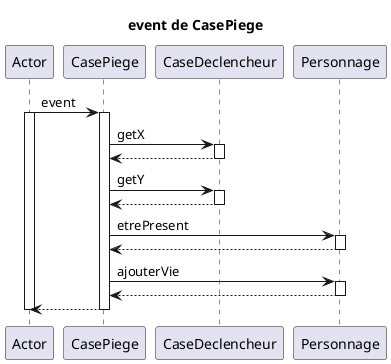 @startuml
title event de CasePiege
participant Actor

Actor -> CasePiege : event
activate Actor

activate CasePiege
CasePiege -> CaseDeclencheur : getX
activate CaseDeclencheur
CaseDeclencheur --> CasePiege
deactivate CaseDeclencheur
CasePiege -> CaseDeclencheur : getY
activate CaseDeclencheur
CaseDeclencheur --> CasePiege
deactivate CaseDeclencheur
CasePiege -> Personnage : etrePresent
activate Personnage
Personnage --> CasePiege
deactivate Personnage
CasePiege -> Personnage : ajouterVie
activate Personnage
Personnage --> CasePiege
deactivate Personnage
return
deactivate Actor
@enduml